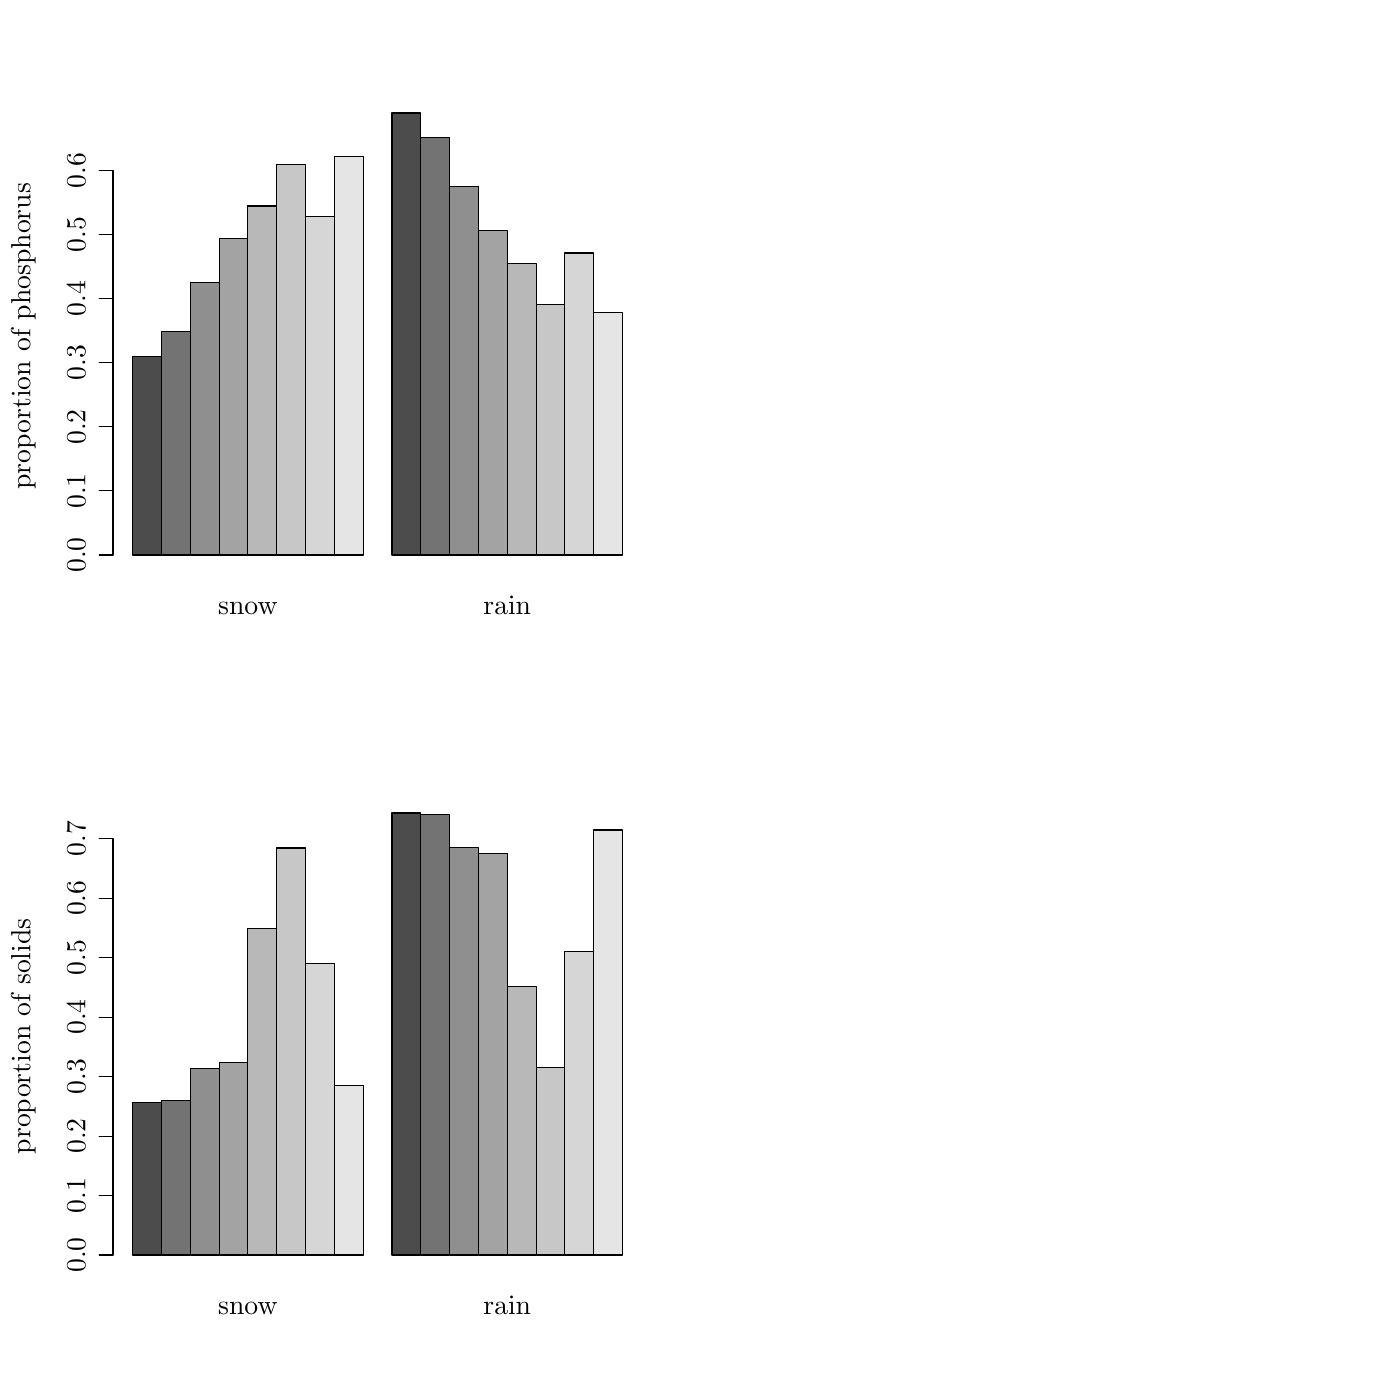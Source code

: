 % Created by tikzDevice version 0.6.2 on 2012-06-18 14:10:58
% !TEX encoding = UTF-8 Unicode
\documentclass[10pt]{article}
\nonstopmode

\usepackage{tikz}

\usepackage[active,tightpage,psfixbb]{preview}

\PreviewEnvironment{pgfpicture}

\setlength\PreviewBorder{0pt}

\newcommand{\SweaveOpts}[1]{}  % do not interfere with LaTeX
\newcommand{\SweaveInput}[1]{} % because they are not real TeX commands
\newcommand{\Sexpr}[1]{}       % will only be parsed by R


\usepackage{geometry}                % See geometry.pdf to learn the layout options. There are lots.
\geometry{letterpaper}                   % ... or a4paper or a5paper or ... 
%\geometry{landscape}                % Activate for for rotated page geometry
\usepackage[parfill]{parskip}    % Activate to begin paragraphs with an empty line rather than an indent
\usepackage[cm]{fullpage}
\usepackage{graphicx}
\usepackage{amssymb}
\usepackage[margin=20pt, font=small, labelfont=sc, labelsep=endash]{caption}
\usepackage{subfig}
\usepackage{multirow}
\usepackage{amstext}
\usepackage{verbatim}
%\usepackage{pstricks, pst-node,pst-tree}


\title{Analysis of loadings}
\author{Wesley Brooks}
\date{}                                           % Activate to display a given date or no date


\begin{document}

\begin{tikzpicture}[x=1pt,y=1pt]
\definecolor[named]{drawColor}{rgb}{0.00,0.00,0.00}
\definecolor[named]{fillColor}{rgb}{1.00,1.00,1.00}
\fill[color=fillColor,fill opacity=0.00,] (0,0) rectangle (505.89,505.89);
\begin{scope}
\path[clip] (  0.00,252.94) rectangle (252.94,505.89);
\definecolor[named]{drawColor}{rgb}{0.02,0.00,0.33}
\definecolor[named]{drawColor}{rgb}{0.00,0.00,0.00}
\definecolor[named]{fillColor}{rgb}{0.30,0.30,0.30}

\draw[color=drawColor,line cap=round,line join=round,fill=fillColor,] ( 47.92,305.34) rectangle ( 58.33,377.15);
\definecolor[named]{fillColor}{rgb}{0.45,0.45,0.45}

\draw[color=drawColor,line cap=round,line join=round,fill=fillColor,] ( 58.33,305.34) rectangle ( 68.74,386.01);
\definecolor[named]{fillColor}{rgb}{0.56,0.56,0.56}

\draw[color=drawColor,line cap=round,line join=round,fill=fillColor,] ( 68.74,305.34) rectangle ( 79.16,403.71);
\definecolor[named]{fillColor}{rgb}{0.64,0.64,0.64}

\draw[color=drawColor,line cap=round,line join=round,fill=fillColor,] ( 79.16,305.34) rectangle ( 89.57,419.57);
\definecolor[named]{fillColor}{rgb}{0.72,0.72,0.72}

\draw[color=drawColor,line cap=round,line join=round,fill=fillColor,] ( 89.57,305.34) rectangle ( 99.99,431.44);
\definecolor[named]{fillColor}{rgb}{0.78,0.78,0.78}

\draw[color=drawColor,line cap=round,line join=round,fill=fillColor,] ( 99.99,305.34) rectangle (110.40,446.38);
\definecolor[named]{fillColor}{rgb}{0.84,0.84,0.84}

\draw[color=drawColor,line cap=round,line join=round,fill=fillColor,] (110.40,305.34) rectangle (120.81,427.74);
\definecolor[named]{fillColor}{rgb}{0.90,0.90,0.90}

\draw[color=drawColor,line cap=round,line join=round,fill=fillColor,] (120.81,305.34) rectangle (131.23,449.36);
\definecolor[named]{fillColor}{rgb}{0.30,0.30,0.30}

\draw[color=drawColor,line cap=round,line join=round,fill=fillColor,] (141.64,305.34) rectangle (152.05,465.05);
\definecolor[named]{fillColor}{rgb}{0.45,0.45,0.45}

\draw[color=drawColor,line cap=round,line join=round,fill=fillColor,] (152.05,305.34) rectangle (162.47,456.19);
\definecolor[named]{fillColor}{rgb}{0.56,0.56,0.56}

\draw[color=drawColor,line cap=round,line join=round,fill=fillColor,] (162.47,305.34) rectangle (172.88,438.49);
\definecolor[named]{fillColor}{rgb}{0.64,0.64,0.64}

\draw[color=drawColor,line cap=round,line join=round,fill=fillColor,] (172.88,305.34) rectangle (183.29,422.63);
\definecolor[named]{fillColor}{rgb}{0.72,0.72,0.72}

\draw[color=drawColor,line cap=round,line join=round,fill=fillColor,] (183.29,305.34) rectangle (193.71,410.76);
\definecolor[named]{fillColor}{rgb}{0.78,0.78,0.78}

\draw[color=drawColor,line cap=round,line join=round,fill=fillColor,] (193.71,305.34) rectangle (204.12,395.82);
\definecolor[named]{fillColor}{rgb}{0.84,0.84,0.84}

\draw[color=drawColor,line cap=round,line join=round,fill=fillColor,] (204.12,305.34) rectangle (214.53,414.46);
\definecolor[named]{fillColor}{rgb}{0.90,0.90,0.90}

\draw[color=drawColor,line cap=round,line join=round,fill=fillColor,] (214.53,305.34) rectangle (224.95,392.84);
\end{scope}
\begin{scope}
\path[clip] (  0.00,  0.00) rectangle (505.89,505.89);
\definecolor[named]{drawColor}{rgb}{0.02,0.00,0.33}
\definecolor[named]{drawColor}{rgb}{0.00,0.00,0.00}

\node[color=drawColor,anchor=base,inner sep=0pt, outer sep=0pt, scale=  1.00] at ( 89.57,283.82) {snow};

\node[color=drawColor,anchor=base,inner sep=0pt, outer sep=0pt, scale=  1.00] at (183.29,283.82) {rain};
\end{scope}
\begin{scope}
\path[clip] (  0.00,252.94) rectangle (252.94,505.89);
\definecolor[named]{drawColor}{rgb}{0.02,0.00,0.33}
\definecolor[named]{drawColor}{rgb}{0.00,0.00,0.00}

\node[rotate= 90.00,color=drawColor,anchor=base,inner sep=0pt, outer sep=0pt, scale=  1.00] at ( 10.96,384.40) {proportion of phosphorus};
\end{scope}
\begin{scope}
\path[clip] (  0.00,  0.00) rectangle (505.89,505.89);
\definecolor[named]{drawColor}{rgb}{0.02,0.00,0.33}
\definecolor[named]{drawColor}{rgb}{0.00,0.00,0.00}

\draw[color=drawColor,line cap=round,line join=round,fill opacity=0.00,] ( 40.84,305.34) -- ( 40.84,444.25);

\draw[color=drawColor,line cap=round,line join=round,fill opacity=0.00,] ( 40.84,305.34) -- ( 35.86,305.34);

\draw[color=drawColor,line cap=round,line join=round,fill opacity=0.00,] ( 40.84,328.49) -- ( 35.86,328.49);

\draw[color=drawColor,line cap=round,line join=round,fill opacity=0.00,] ( 40.84,351.64) -- ( 35.86,351.64);

\draw[color=drawColor,line cap=round,line join=round,fill opacity=0.00,] ( 40.84,374.80) -- ( 35.86,374.80);

\draw[color=drawColor,line cap=round,line join=round,fill opacity=0.00,] ( 40.84,397.95) -- ( 35.86,397.95);

\draw[color=drawColor,line cap=round,line join=round,fill opacity=0.00,] ( 40.84,421.10) -- ( 35.86,421.10);

\draw[color=drawColor,line cap=round,line join=round,fill opacity=0.00,] ( 40.84,444.25) -- ( 35.86,444.25);

\node[rotate= 90.00,color=drawColor,anchor=base,inner sep=0pt, outer sep=0pt, scale=  1.00] at ( 30.88,305.34) {0.0};

\node[rotate= 90.00,color=drawColor,anchor=base,inner sep=0pt, outer sep=0pt, scale=  1.00] at ( 30.88,328.49) {0.1};

\node[rotate= 90.00,color=drawColor,anchor=base,inner sep=0pt, outer sep=0pt, scale=  1.00] at ( 30.88,351.64) {0.2};

\node[rotate= 90.00,color=drawColor,anchor=base,inner sep=0pt, outer sep=0pt, scale=  1.00] at ( 30.88,374.80) {0.3};

\node[rotate= 90.00,color=drawColor,anchor=base,inner sep=0pt, outer sep=0pt, scale=  1.00] at ( 30.88,397.95) {0.4};

\node[rotate= 90.00,color=drawColor,anchor=base,inner sep=0pt, outer sep=0pt, scale=  1.00] at ( 30.88,421.10) {0.5};

\node[rotate= 90.00,color=drawColor,anchor=base,inner sep=0pt, outer sep=0pt, scale=  1.00] at ( 30.88,444.25) {0.6};
\end{scope}
\begin{scope}
\path[clip] (  0.00,  0.00) rectangle (252.94,252.94);
\definecolor[named]{drawColor}{rgb}{0.02,0.00,0.33}
\end{scope}
\begin{scope}
\path[clip] (  0.00,  0.00) rectangle (252.94,252.94);
\definecolor[named]{drawColor}{rgb}{0.02,0.00,0.33}
\definecolor[named]{drawColor}{rgb}{0.00,0.00,0.00}
\definecolor[named]{fillColor}{rgb}{0.30,0.30,0.30}

\draw[color=drawColor,line cap=round,line join=round,fill=fillColor,] ( 47.92, 52.39) rectangle ( 58.33,107.57);
\definecolor[named]{fillColor}{rgb}{0.45,0.45,0.45}

\draw[color=drawColor,line cap=round,line join=round,fill=fillColor,] ( 58.33, 52.39) rectangle ( 68.74,108.15);
\definecolor[named]{fillColor}{rgb}{0.56,0.56,0.56}

\draw[color=drawColor,line cap=round,line join=round,fill=fillColor,] ( 68.74, 52.39) rectangle ( 79.16,119.88);
\definecolor[named]{fillColor}{rgb}{0.64,0.64,0.64}

\draw[color=drawColor,line cap=round,line join=round,fill=fillColor,] ( 79.16, 52.39) rectangle ( 89.57,122.09);
\definecolor[named]{fillColor}{rgb}{0.72,0.72,0.72}

\draw[color=drawColor,line cap=round,line join=round,fill=fillColor,] ( 89.57, 52.39) rectangle ( 99.99,170.39);
\definecolor[named]{fillColor}{rgb}{0.78,0.78,0.78}

\draw[color=drawColor,line cap=round,line join=round,fill=fillColor,] ( 99.99, 52.39) rectangle (110.40,199.46);
\definecolor[named]{fillColor}{rgb}{0.84,0.84,0.84}

\draw[color=drawColor,line cap=round,line join=round,fill=fillColor,] (110.40, 52.39) rectangle (120.81,157.76);
\definecolor[named]{fillColor}{rgb}{0.90,0.90,0.90}

\draw[color=drawColor,line cap=round,line join=round,fill=fillColor,] (120.81, 52.39) rectangle (131.23,113.69);
\definecolor[named]{fillColor}{rgb}{0.30,0.30,0.30}

\draw[color=drawColor,line cap=round,line join=round,fill=fillColor,] (141.64, 52.39) rectangle (152.05,212.11);
\definecolor[named]{fillColor}{rgb}{0.45,0.45,0.45}

\draw[color=drawColor,line cap=round,line join=round,fill=fillColor,] (152.05, 52.39) rectangle (162.47,211.52);
\definecolor[named]{fillColor}{rgb}{0.56,0.56,0.56}

\draw[color=drawColor,line cap=round,line join=round,fill=fillColor,] (162.47, 52.39) rectangle (172.88,199.79);
\definecolor[named]{fillColor}{rgb}{0.64,0.64,0.64}

\draw[color=drawColor,line cap=round,line join=round,fill=fillColor,] (172.88, 52.39) rectangle (183.29,197.58);
\definecolor[named]{fillColor}{rgb}{0.72,0.72,0.72}

\draw[color=drawColor,line cap=round,line join=round,fill=fillColor,] (183.29, 52.39) rectangle (193.71,149.28);
\definecolor[named]{fillColor}{rgb}{0.78,0.78,0.78}

\draw[color=drawColor,line cap=round,line join=round,fill=fillColor,] (193.71, 52.39) rectangle (204.12,120.22);
\definecolor[named]{fillColor}{rgb}{0.84,0.84,0.84}

\draw[color=drawColor,line cap=round,line join=round,fill=fillColor,] (204.12, 52.39) rectangle (214.53,161.91);
\definecolor[named]{fillColor}{rgb}{0.90,0.90,0.90}

\draw[color=drawColor,line cap=round,line join=round,fill=fillColor,] (214.53, 52.39) rectangle (224.95,205.98);
\end{scope}
\begin{scope}
\path[clip] (  0.00,  0.00) rectangle (505.89,505.89);
\definecolor[named]{drawColor}{rgb}{0.02,0.00,0.33}
\definecolor[named]{drawColor}{rgb}{0.00,0.00,0.00}

\node[color=drawColor,anchor=base,inner sep=0pt, outer sep=0pt, scale=  1.00] at ( 89.57, 30.88) {snow};

\node[color=drawColor,anchor=base,inner sep=0pt, outer sep=0pt, scale=  1.00] at (183.29, 30.88) {rain};
\end{scope}
\begin{scope}
\path[clip] (  0.00,  0.00) rectangle (252.94,252.94);
\definecolor[named]{drawColor}{rgb}{0.02,0.00,0.33}
\definecolor[named]{drawColor}{rgb}{0.00,0.00,0.00}

\node[rotate= 90.00,color=drawColor,anchor=base,inner sep=0pt, outer sep=0pt, scale=  1.00] at ( 10.96,131.45) {proportion of solids};
\end{scope}
\begin{scope}
\path[clip] (  0.00,  0.00) rectangle (505.89,505.89);
\definecolor[named]{drawColor}{rgb}{0.02,0.00,0.33}
\definecolor[named]{drawColor}{rgb}{0.00,0.00,0.00}

\draw[color=drawColor,line cap=round,line join=round,fill opacity=0.00,] ( 40.84, 52.39) -- ( 40.84,202.81);

\draw[color=drawColor,line cap=round,line join=round,fill opacity=0.00,] ( 40.84, 52.39) -- ( 35.86, 52.39);

\draw[color=drawColor,line cap=round,line join=round,fill opacity=0.00,] ( 40.84, 73.88) -- ( 35.86, 73.88);

\draw[color=drawColor,line cap=round,line join=round,fill opacity=0.00,] ( 40.84, 95.37) -- ( 35.86, 95.37);

\draw[color=drawColor,line cap=round,line join=round,fill opacity=0.00,] ( 40.84,116.86) -- ( 35.86,116.86);

\draw[color=drawColor,line cap=round,line join=round,fill opacity=0.00,] ( 40.84,138.35) -- ( 35.86,138.35);

\draw[color=drawColor,line cap=round,line join=round,fill opacity=0.00,] ( 40.84,159.84) -- ( 35.86,159.84);

\draw[color=drawColor,line cap=round,line join=round,fill opacity=0.00,] ( 40.84,181.33) -- ( 35.86,181.33);

\draw[color=drawColor,line cap=round,line join=round,fill opacity=0.00,] ( 40.84,202.81) -- ( 35.86,202.81);

\node[rotate= 90.00,color=drawColor,anchor=base,inner sep=0pt, outer sep=0pt, scale=  1.00] at ( 30.88, 52.39) {0.0};

\node[rotate= 90.00,color=drawColor,anchor=base,inner sep=0pt, outer sep=0pt, scale=  1.00] at ( 30.88, 73.88) {0.1};

\node[rotate= 90.00,color=drawColor,anchor=base,inner sep=0pt, outer sep=0pt, scale=  1.00] at ( 30.88, 95.37) {0.2};

\node[rotate= 90.00,color=drawColor,anchor=base,inner sep=0pt, outer sep=0pt, scale=  1.00] at ( 30.88,116.86) {0.3};

\node[rotate= 90.00,color=drawColor,anchor=base,inner sep=0pt, outer sep=0pt, scale=  1.00] at ( 30.88,138.35) {0.4};

\node[rotate= 90.00,color=drawColor,anchor=base,inner sep=0pt, outer sep=0pt, scale=  1.00] at ( 30.88,159.84) {0.5};

\node[rotate= 90.00,color=drawColor,anchor=base,inner sep=0pt, outer sep=0pt, scale=  1.00] at ( 30.88,181.33) {0.6};

\node[rotate= 90.00,color=drawColor,anchor=base,inner sep=0pt, outer sep=0pt, scale=  1.00] at ( 30.88,202.81) {0.7};
\end{scope}
\end{tikzpicture}

\end{document}

